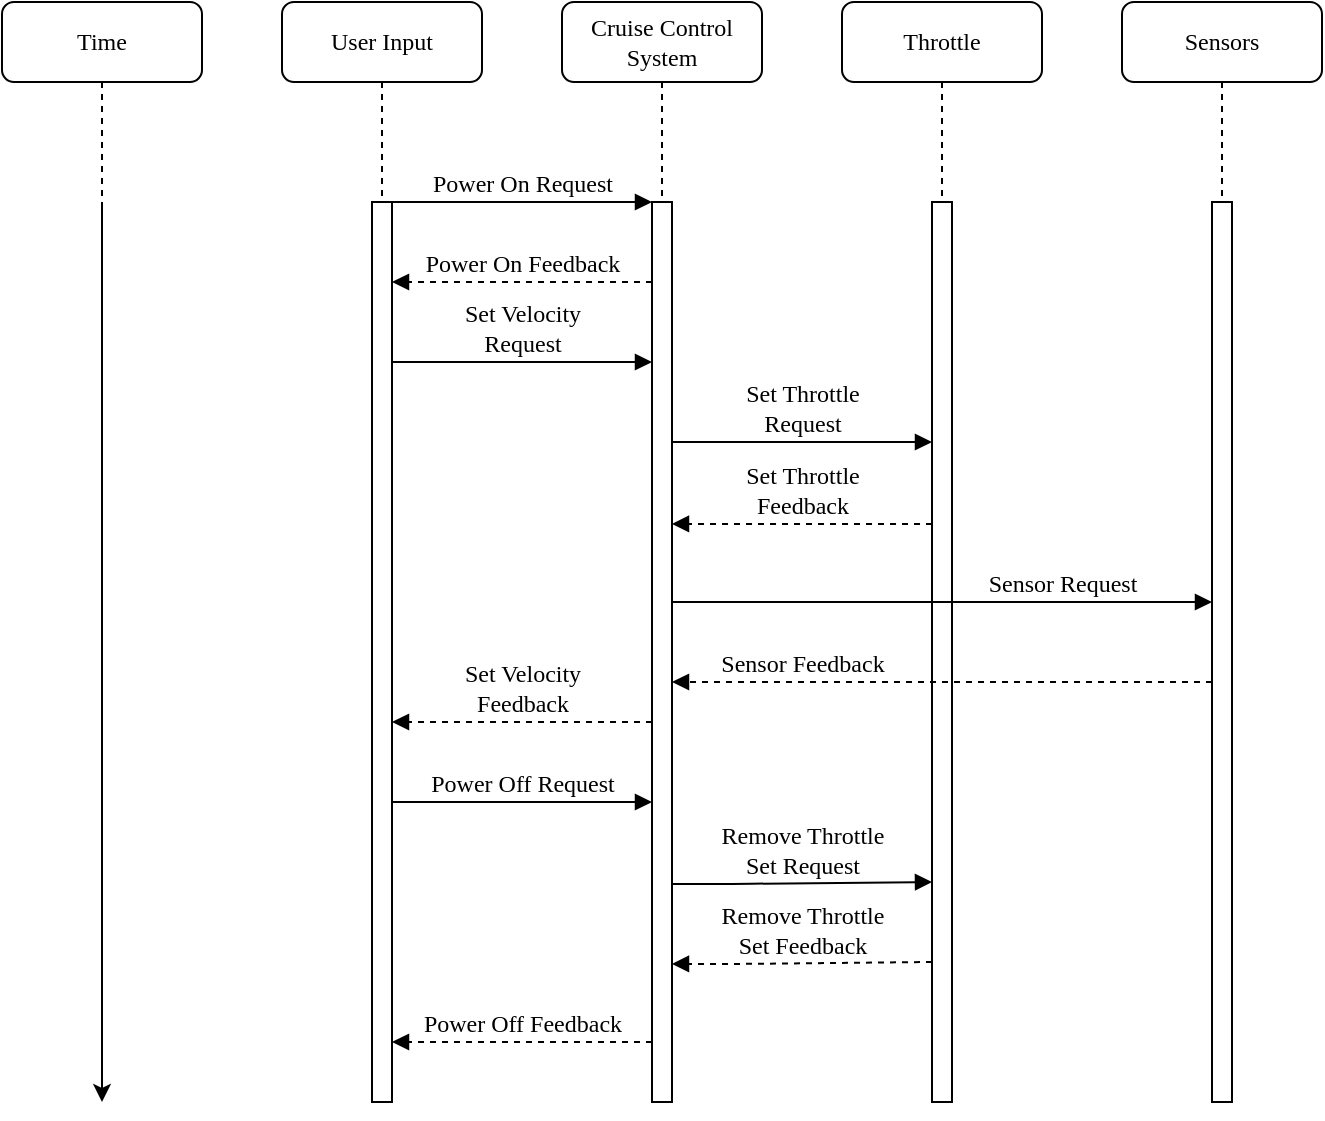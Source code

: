 <mxfile version="12.7.2" type="device"><diagram name="Page-1" id="13e1069c-82ec-6db2-03f1-153e76fe0fe0"><mxGraphModel dx="1298" dy="793" grid="1" gridSize="10" guides="1" tooltips="1" connect="1" arrows="1" fold="1" page="1" pageScale="1" pageWidth="1100" pageHeight="850" background="#ffffff" math="0" shadow="0"><root><mxCell id="0"/><mxCell id="1" parent="0"/><mxCell id="7baba1c4bc27f4b0-2" value="Cruise Control&lt;br&gt;System" style="shape=umlLifeline;perimeter=lifelinePerimeter;whiteSpace=wrap;html=1;container=1;collapsible=0;recursiveResize=0;outlineConnect=0;rounded=1;shadow=0;comic=0;labelBackgroundColor=none;strokeWidth=1;fontFamily=Verdana;fontSize=12;align=center;" parent="1" vertex="1"><mxGeometry x="320" y="80" width="100" height="550" as="geometry"/></mxCell><mxCell id="7baba1c4bc27f4b0-10" value="" style="html=1;points=[];perimeter=orthogonalPerimeter;rounded=0;shadow=0;comic=0;labelBackgroundColor=none;strokeWidth=1;fontFamily=Verdana;fontSize=12;align=center;" parent="7baba1c4bc27f4b0-2" vertex="1"><mxGeometry x="45" y="100" width="10" height="450" as="geometry"/></mxCell><mxCell id="7baba1c4bc27f4b0-3" value="Throttle" style="shape=umlLifeline;perimeter=lifelinePerimeter;whiteSpace=wrap;html=1;container=1;collapsible=0;recursiveResize=0;outlineConnect=0;rounded=1;shadow=0;comic=0;labelBackgroundColor=none;strokeWidth=1;fontFamily=Verdana;fontSize=12;align=center;" parent="1" vertex="1"><mxGeometry x="460" y="80" width="100" height="550" as="geometry"/></mxCell><mxCell id="7baba1c4bc27f4b0-13" value="" style="html=1;points=[];perimeter=orthogonalPerimeter;rounded=0;shadow=0;comic=0;labelBackgroundColor=none;strokeWidth=1;fontFamily=Verdana;fontSize=12;align=center;" parent="7baba1c4bc27f4b0-3" vertex="1"><mxGeometry x="45" y="100" width="10" height="450" as="geometry"/></mxCell><mxCell id="7baba1c4bc27f4b0-4" value="Sensors" style="shape=umlLifeline;perimeter=lifelinePerimeter;whiteSpace=wrap;html=1;container=1;collapsible=0;recursiveResize=0;outlineConnect=0;rounded=1;shadow=0;comic=0;labelBackgroundColor=none;strokeWidth=1;fontFamily=Verdana;fontSize=12;align=center;" parent="1" vertex="1"><mxGeometry x="600" y="80" width="100" height="550" as="geometry"/></mxCell><mxCell id="7baba1c4bc27f4b0-16" value="" style="html=1;points=[];perimeter=orthogonalPerimeter;rounded=0;shadow=0;comic=0;labelBackgroundColor=none;strokeWidth=1;fontFamily=Verdana;fontSize=12;align=center;" parent="7baba1c4bc27f4b0-4" vertex="1"><mxGeometry x="45" y="100" width="10" height="450" as="geometry"/></mxCell><mxCell id="7baba1c4bc27f4b0-8" value="User Input" style="shape=umlLifeline;perimeter=lifelinePerimeter;whiteSpace=wrap;html=1;container=1;collapsible=0;recursiveResize=0;outlineConnect=0;rounded=1;shadow=0;comic=0;labelBackgroundColor=none;strokeWidth=1;fontFamily=Verdana;fontSize=12;align=center;fillColor=#ffffff;" parent="1" vertex="1"><mxGeometry x="180" y="80" width="100" height="550" as="geometry"/></mxCell><mxCell id="7baba1c4bc27f4b0-9" value="" style="html=1;points=[];perimeter=orthogonalPerimeter;rounded=0;shadow=0;comic=0;labelBackgroundColor=none;strokeWidth=1;fontFamily=Verdana;fontSize=12;align=center;" parent="7baba1c4bc27f4b0-8" vertex="1"><mxGeometry x="45" y="100" width="10" height="450" as="geometry"/></mxCell><mxCell id="7baba1c4bc27f4b0-23" value="Set Throttle&lt;br&gt;Request" style="html=1;verticalAlign=bottom;endArrow=block;labelBackgroundColor=none;fontFamily=Verdana;fontSize=12;" parent="1" source="7baba1c4bc27f4b0-10" target="7baba1c4bc27f4b0-13" edge="1"><mxGeometry relative="1" as="geometry"><mxPoint x="590" y="420" as="sourcePoint"/><mxPoint x="640" y="440" as="targetPoint"/><Array as="points"><mxPoint x="410" y="300"/></Array></mxGeometry></mxCell><mxCell id="7baba1c4bc27f4b0-11" value="Power On Request" style="html=1;verticalAlign=bottom;endArrow=block;entryX=0;entryY=0;labelBackgroundColor=none;fontFamily=Verdana;fontSize=12;edgeStyle=elbowEdgeStyle;elbow=vertical;" parent="1" source="7baba1c4bc27f4b0-9" target="7baba1c4bc27f4b0-10" edge="1"><mxGeometry relative="1" as="geometry"><mxPoint x="300" y="190" as="sourcePoint"/></mxGeometry></mxCell><mxCell id="2K_HRzwcylgmlbLuzTPP-2" value="Time" style="shape=umlLifeline;perimeter=lifelinePerimeter;whiteSpace=wrap;html=1;container=1;collapsible=0;recursiveResize=0;outlineConnect=0;rounded=1;shadow=0;comic=0;labelBackgroundColor=none;strokeWidth=1;fontFamily=Verdana;fontSize=12;align=center;fillColor=#ffffff;" vertex="1" parent="1"><mxGeometry x="40" y="80" width="100" height="550" as="geometry"/></mxCell><mxCell id="2K_HRzwcylgmlbLuzTPP-7" value="" style="endArrow=classic;html=1;" edge="1" parent="2K_HRzwcylgmlbLuzTPP-2"><mxGeometry width="50" height="50" relative="1" as="geometry"><mxPoint x="50" y="100" as="sourcePoint"/><mxPoint x="50" y="550" as="targetPoint"/></mxGeometry></mxCell><mxCell id="2K_HRzwcylgmlbLuzTPP-8" value="Power On Feedback" style="html=1;verticalAlign=bottom;endArrow=block;labelBackgroundColor=none;fontFamily=Verdana;fontSize=12;edgeStyle=elbowEdgeStyle;elbow=vertical;dashed=1;" edge="1" parent="1" target="7baba1c4bc27f4b0-9"><mxGeometry relative="1" as="geometry"><mxPoint x="365" y="220.0" as="sourcePoint"/><mxPoint x="240" y="220" as="targetPoint"/><Array as="points"><mxPoint x="340" y="220"/></Array></mxGeometry></mxCell><mxCell id="2K_HRzwcylgmlbLuzTPP-9" value="Set Velocity &lt;br&gt;Request" style="html=1;verticalAlign=bottom;endArrow=block;labelBackgroundColor=none;fontFamily=Verdana;fontSize=12;edgeStyle=elbowEdgeStyle;elbow=vertical;" edge="1" parent="1" source="7baba1c4bc27f4b0-9" target="7baba1c4bc27f4b0-10"><mxGeometry relative="1" as="geometry"><mxPoint x="240" y="260" as="sourcePoint"/><mxPoint x="360" y="260" as="targetPoint"/><Array as="points"><mxPoint x="330" y="260"/><mxPoint x="310" y="360"/></Array></mxGeometry></mxCell><mxCell id="2K_HRzwcylgmlbLuzTPP-11" value="Set Throttle&lt;br&gt;Feedback" style="html=1;verticalAlign=bottom;endArrow=block;labelBackgroundColor=none;fontFamily=Verdana;fontSize=12;dashed=1;" edge="1" parent="1" source="7baba1c4bc27f4b0-13" target="7baba1c4bc27f4b0-10"><mxGeometry relative="1" as="geometry"><mxPoint x="511" y="340.0" as="sourcePoint"/><mxPoint x="380" y="340.96" as="targetPoint"/><Array as="points"><mxPoint x="415" y="340.96"/></Array></mxGeometry></mxCell><mxCell id="2K_HRzwcylgmlbLuzTPP-12" value="Sensor Request" style="html=1;verticalAlign=bottom;endArrow=block;labelBackgroundColor=none;fontFamily=Verdana;fontSize=12;edgeStyle=elbowEdgeStyle;elbow=vertical;" edge="1" parent="1"><mxGeometry x="0.444" relative="1" as="geometry"><mxPoint x="375" y="380" as="sourcePoint"/><mxPoint x="645" y="380" as="targetPoint"/><mxPoint as="offset"/></mxGeometry></mxCell><mxCell id="2K_HRzwcylgmlbLuzTPP-13" value="Sensor&amp;nbsp;Feedback" style="html=1;verticalAlign=bottom;endArrow=block;labelBackgroundColor=none;fontFamily=Verdana;fontSize=12;edgeStyle=elbowEdgeStyle;elbow=vertical;dashed=1;" edge="1" parent="1"><mxGeometry x="0.518" relative="1" as="geometry"><mxPoint x="645" y="420" as="sourcePoint"/><mxPoint x="375" y="420" as="targetPoint"/><mxPoint as="offset"/></mxGeometry></mxCell><mxCell id="2K_HRzwcylgmlbLuzTPP-15" value="Set Velocity &lt;br&gt;Feedback" style="html=1;verticalAlign=bottom;endArrow=block;labelBackgroundColor=none;fontFamily=Verdana;fontSize=12;edgeStyle=elbowEdgeStyle;elbow=vertical;dashed=1;" edge="1" parent="1"><mxGeometry relative="1" as="geometry"><mxPoint x="365" y="440" as="sourcePoint"/><mxPoint x="235" y="440" as="targetPoint"/><Array as="points"><mxPoint x="300" y="440"/><mxPoint x="335" y="440"/></Array></mxGeometry></mxCell><mxCell id="2K_HRzwcylgmlbLuzTPP-17" value="Power Off&amp;nbsp;Request" style="html=1;verticalAlign=bottom;endArrow=block;entryX=0;entryY=0;labelBackgroundColor=none;fontFamily=Verdana;fontSize=12;edgeStyle=elbowEdgeStyle;elbow=vertical;" edge="1" parent="1"><mxGeometry relative="1" as="geometry"><mxPoint x="235" y="480" as="sourcePoint"/><mxPoint x="365" y="480.0" as="targetPoint"/></mxGeometry></mxCell><mxCell id="2K_HRzwcylgmlbLuzTPP-18" value="Remove Throttle&lt;br&gt;Set Request" style="html=1;verticalAlign=bottom;endArrow=block;labelBackgroundColor=none;fontFamily=Verdana;fontSize=12;entryX=0.1;entryY=0.248;entryDx=0;entryDy=0;entryPerimeter=0;" edge="1" parent="1"><mxGeometry relative="1" as="geometry"><mxPoint x="375" y="520.96" as="sourcePoint"/><mxPoint x="505" y="520" as="targetPoint"/><Array as="points"><mxPoint x="405" y="520.96"/></Array></mxGeometry></mxCell><mxCell id="2K_HRzwcylgmlbLuzTPP-19" value="Remove Throttle&lt;br&gt;Set Feedback" style="html=1;verticalAlign=bottom;endArrow=block;labelBackgroundColor=none;fontFamily=Verdana;fontSize=12;entryX=0.1;entryY=0.248;entryDx=0;entryDy=0;entryPerimeter=0;dashed=1;" edge="1" parent="1"><mxGeometry relative="1" as="geometry"><mxPoint x="505" y="560" as="sourcePoint"/><mxPoint x="375" y="560.96" as="targetPoint"/><Array as="points"><mxPoint x="410" y="560.96"/></Array></mxGeometry></mxCell><mxCell id="2K_HRzwcylgmlbLuzTPP-20" value="Power Off Feedback" style="html=1;verticalAlign=bottom;endArrow=block;entryX=0;entryY=0;labelBackgroundColor=none;fontFamily=Verdana;fontSize=12;edgeStyle=elbowEdgeStyle;elbow=vertical;dashed=1;" edge="1" parent="1"><mxGeometry relative="1" as="geometry"><mxPoint x="365" y="600.0" as="sourcePoint"/><mxPoint x="235" y="600" as="targetPoint"/></mxGeometry></mxCell></root></mxGraphModel></diagram></mxfile>
